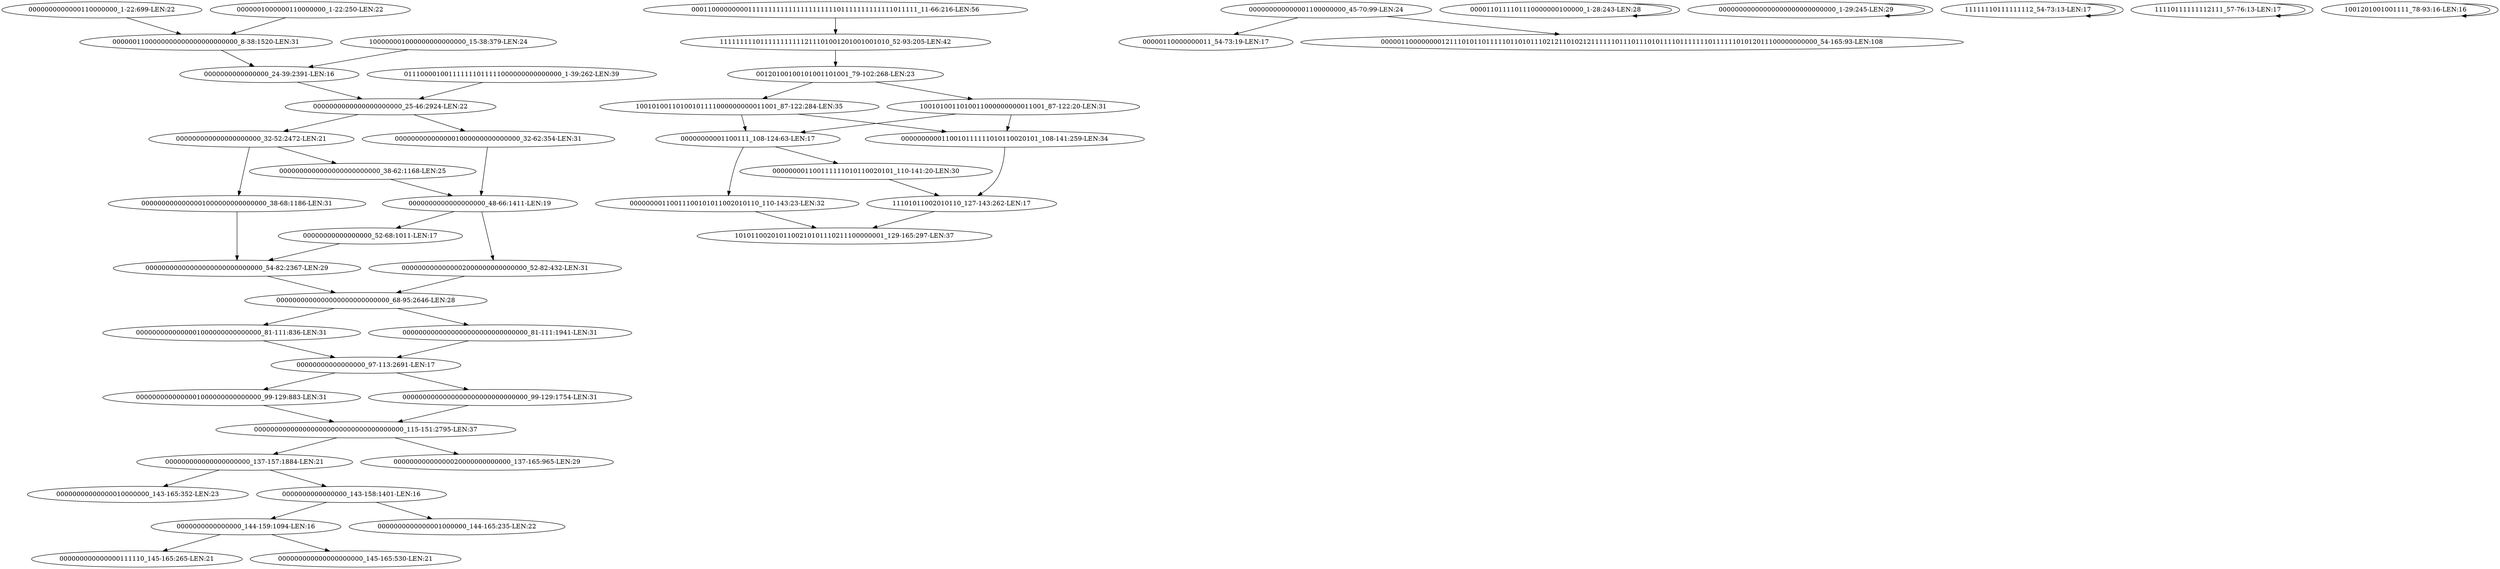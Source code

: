 digraph G {
    "00000000000000000000000000000_54-82:2367-LEN:29" -> "0000000000000000000000000000_68-95:2646-LEN:28";
    "111111111011111111111211101001201001001010_52-93:205-LEN:42" -> "00120100100101001101001_79-102:268-LEN:23";
    "0000000000000000000000_25-46:2924-LEN:22" -> "000000000000000000000_32-52:2472-LEN:21";
    "0000000000000000000000_25-46:2924-LEN:22" -> "0000000000000001000000000000000_32-62:354-LEN:31";
    "00011000000000111111111111111111111101111111111111011111_11-66:216-LEN:56" -> "111111111011111111111211101001201001001010_52-93:205-LEN:42";
    "000000000000000000000_137-157:1884-LEN:21" -> "00000000000000010000000_143-165:352-LEN:23";
    "000000000000000000000_137-157:1884-LEN:21" -> "0000000000000000_143-158:1401-LEN:16";
    "00000000110011100101011002010110_110-143:23-LEN:32" -> "1010110020101100210101110211100000001_129-165:297-LEN:37";
    "0000000000000001000000000000000_99-129:883-LEN:31" -> "0000000000000000000000000000000000000_115-151:2795-LEN:37";
    "0000000000000000000_48-66:1411-LEN:19" -> "00000000000000000_52-68:1011-LEN:17";
    "0000000000000000000_48-66:1411-LEN:19" -> "0000000000000002000000000000000_52-82:432-LEN:31";
    "00000000000000000_52-68:1011-LEN:17" -> "00000000000000000000000000000_54-82:2367-LEN:29";
    "0000000000000000_144-159:1094-LEN:16" -> "000000000000000111110_145-165:265-LEN:21";
    "0000000000000000_144-159:1094-LEN:16" -> "000000000000000000000_145-165:530-LEN:21";
    "0000000000000001000000000000000_81-111:836-LEN:31" -> "00000000000000000_97-113:2691-LEN:17";
    "0000001100000000000000000000000_8-38:1520-LEN:31" -> "0000000000000000_24-39:2391-LEN:16";
    "10010100110100101111000000000011001_87-122:284-LEN:35" -> "00000000001100111_108-124:63-LEN:17";
    "10010100110100101111000000000011001_87-122:284-LEN:35" -> "0000000000110010111111010110020101_108-141:259-LEN:34";
    "000000000000001100000000_45-70:99-LEN:24" -> "00000110000000011_54-73:19-LEN:17";
    "000000000000001100000000_45-70:99-LEN:24" -> "000001100000000121110101101111101101011102121101021211111101110111010111101111111011111101012011100000000000_54-165:93-LEN:108";
    "0000000000000000000000000000000_81-111:1941-LEN:31" -> "00000000000000000_97-113:2691-LEN:17";
    "011100001001111111011111000000000000000_1-39:262-LEN:39" -> "0000000000000000000000_25-46:2924-LEN:22";
    "00000000001100111_108-124:63-LEN:17" -> "00000000110011100101011002010110_110-143:23-LEN:32";
    "00000000001100111_108-124:63-LEN:17" -> "000000001100111111010110020101_110-141:20-LEN:30";
    "0000110111101110000000100000_1-28:243-LEN:28" -> "0000110111101110000000100000_1-28:243-LEN:28";
    "0000000000000000000000000000000_99-129:1754-LEN:31" -> "0000000000000000000000000000000000000_115-151:2795-LEN:37";
    "000000000000000000000_32-52:2472-LEN:21" -> "0000000000000000000000000_38-62:1168-LEN:25";
    "000000000000000000000_32-52:2472-LEN:21" -> "0000000000000001000000000000000_38-68:1186-LEN:31";
    "0000000000000000000000000000000000000_115-151:2795-LEN:37" -> "000000000000000000000_137-157:1884-LEN:21";
    "0000000000000000000000000000000000000_115-151:2795-LEN:37" -> "00000000000000020000000000000_137-165:965-LEN:29";
    "100000001000000000000000_15-38:379-LEN:24" -> "0000000000000000_24-39:2391-LEN:16";
    "0000000000110010111111010110020101_108-141:259-LEN:34" -> "11101011002010110_127-143:262-LEN:17";
    "0000000000000001000000000000000_32-62:354-LEN:31" -> "0000000000000000000_48-66:1411-LEN:19";
    "0000000000000000000000000_38-62:1168-LEN:25" -> "0000000000000000000_48-66:1411-LEN:19";
    "0000000000000001000000000000000_38-68:1186-LEN:31" -> "00000000000000000000000000000_54-82:2367-LEN:29";
    "0000000000000000000000000000_68-95:2646-LEN:28" -> "0000000000000001000000000000000_81-111:836-LEN:31";
    "0000000000000000000000000000_68-95:2646-LEN:28" -> "0000000000000000000000000000000_81-111:1941-LEN:31";
    "0000000000000110000000_1-22:699-LEN:22" -> "0000001100000000000000000000000_8-38:1520-LEN:31";
    "00120100100101001101001_79-102:268-LEN:23" -> "10010100110100101111000000000011001_87-122:284-LEN:35";
    "00120100100101001101001_79-102:268-LEN:23" -> "1001010011010011000000000011001_87-122:20-LEN:31";
    "00000000000000000000000000000_1-29:245-LEN:29" -> "00000000000000000000000000000_1-29:245-LEN:29";
    "0000000000000002000000000000000_52-82:432-LEN:31" -> "0000000000000000000000000000_68-95:2646-LEN:28";
    "0000000000000000_143-158:1401-LEN:16" -> "0000000000000001000000_144-165:235-LEN:22";
    "0000000000000000_143-158:1401-LEN:16" -> "0000000000000000_144-159:1094-LEN:16";
    "11111110111111112_54-73:13-LEN:17" -> "11111110111111112_54-73:13-LEN:17";
    "11110111111112111_57-76:13-LEN:17" -> "11110111111112111_57-76:13-LEN:17";
    "0000000000000000_24-39:2391-LEN:16" -> "0000000000000000000000_25-46:2924-LEN:22";
    "00000000000000000_97-113:2691-LEN:17" -> "0000000000000001000000000000000_99-129:883-LEN:31";
    "00000000000000000_97-113:2691-LEN:17" -> "0000000000000000000000000000000_99-129:1754-LEN:31";
    "000000001100111111010110020101_110-141:20-LEN:30" -> "11101011002010110_127-143:262-LEN:17";
    "11101011002010110_127-143:262-LEN:17" -> "1010110020101100210101110211100000001_129-165:297-LEN:37";
    "0000001000000110000000_1-22:250-LEN:22" -> "0000001100000000000000000000000_8-38:1520-LEN:31";
    "1001201001001111_78-93:16-LEN:16" -> "1001201001001111_78-93:16-LEN:16";
    "1001010011010011000000000011001_87-122:20-LEN:31" -> "00000000001100111_108-124:63-LEN:17";
    "1001010011010011000000000011001_87-122:20-LEN:31" -> "0000000000110010111111010110020101_108-141:259-LEN:34";
}
